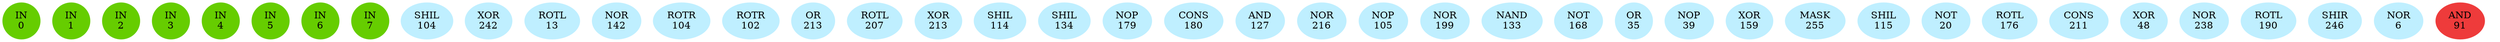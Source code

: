 graph EACircuit {
rankdir=BT;
ranksep=0.75;
ordering=out;
splines=polyline;
node [style=filled, color=lightblue2];

{ rank=same;
node [color=chartreuse3];
"-1_0"[label="IN\n0"];
node [color=chartreuse3];
"-1_1"[label="IN\n1"];
node [color=chartreuse3];
"-1_2"[label="IN\n2"];
node [color=chartreuse3];
"-1_3"[label="IN\n3"];
node [color=chartreuse3];
"-1_4"[label="IN\n4"];
node [color=chartreuse3];
"-1_5"[label="IN\n5"];
node [color=chartreuse3];
"-1_6"[label="IN\n6"];
node [color=chartreuse3];
"-1_7"[label="IN\n7"];
}
{ rank=same;
node [color=lightblue1];
"0_0"[label="SHIL\n104"];
node [color=lightblue1];
"0_1"[label="XOR\n242"];
node [color=lightblue1];
"0_2"[label="ROTL\n13"];
node [color=lightblue1];
"0_3"[label="NOR\n142"];
node [color=lightblue1];
"0_4"[label="ROTR\n104"];
node [color=lightblue1];
"0_5"[label="ROTR\n102"];
node [color=lightblue1];
"0_6"[label="OR\n213"];
node [color=lightblue1];
"0_7"[label="ROTL\n207"];
}
{ rank=same;
node [color=lightblue1];
"1_0"[label="XOR\n213"];
node [color=lightblue1];
"1_1"[label="SHIL\n114"];
node [color=lightblue1];
"1_2"[label="SHIL\n134"];
node [color=lightblue1];
"1_3"[label="NOP\n179"];
node [color=lightblue1];
"1_4"[label="CONS\n180"];
node [color=lightblue1];
"1_5"[label="AND\n127"];
node [color=lightblue1];
"1_6"[label="NOR\n216"];
node [color=lightblue1];
"1_7"[label="NOP\n105"];
}
{ rank=same;
node [color=lightblue1];
"2_0"[label="NOR\n199"];
node [color=lightblue1];
"2_1"[label="NAND\n133"];
node [color=lightblue1];
"2_2"[label="NOT\n168"];
node [color=lightblue1];
"2_3"[label="OR\n35"];
node [color=lightblue1];
"2_4"[label="NOP\n39"];
node [color=lightblue1];
"2_5"[label="XOR\n159"];
node [color=lightblue1];
"2_6"[label="MASK\n255"];
node [color=lightblue1];
"2_7"[label="SHIL\n115"];
}
{ rank=same;
node [color=lightblue1];
"3_0"[label="NOT\n20"];
node [color=lightblue1];
"3_1"[label="ROTL\n176"];
node [color=lightblue1];
"3_2"[label="CONS\n211"];
node [color=lightblue1];
"3_3"[label="XOR\n48"];
node [color=lightblue1];
"3_4"[label="NOR\n238"];
node [color=lightblue1];
"3_5"[label="ROTL\n190"];
node [color=lightblue1];
"3_6"[label="SHIR\n246"];
node [color=lightblue1];
"3_7"[label="NOR\n6"];
}
{ rank=same;
node [color=brown2];
"4_0"[label="AND\n91"];
}
edge[style=invis];
"-1_0" -- "-1_1" -- "-1_2" -- "-1_3" -- "-1_4" -- "-1_5" -- "-1_6" -- "-1_7";
"0_0" -- "0_1" -- "0_2" -- "0_3" -- "0_4" -- "0_5" -- "0_6" -- "0_7";
"1_0" -- "1_1" -- "1_2" -- "1_3" -- "1_4" -- "1_5" -- "1_6" -- "1_7";
"2_0" -- "2_1" -- "2_2" -- "2_3" -- "2_4" -- "2_5" -- "2_6" -- "2_7";
"3_0" -- "3_1" -- "3_2" -- "3_3" -- "3_4" -- "3_5" -- "3_6" -- "3_7";
"4_0" -- "4_0";
edge[style=solid];
}